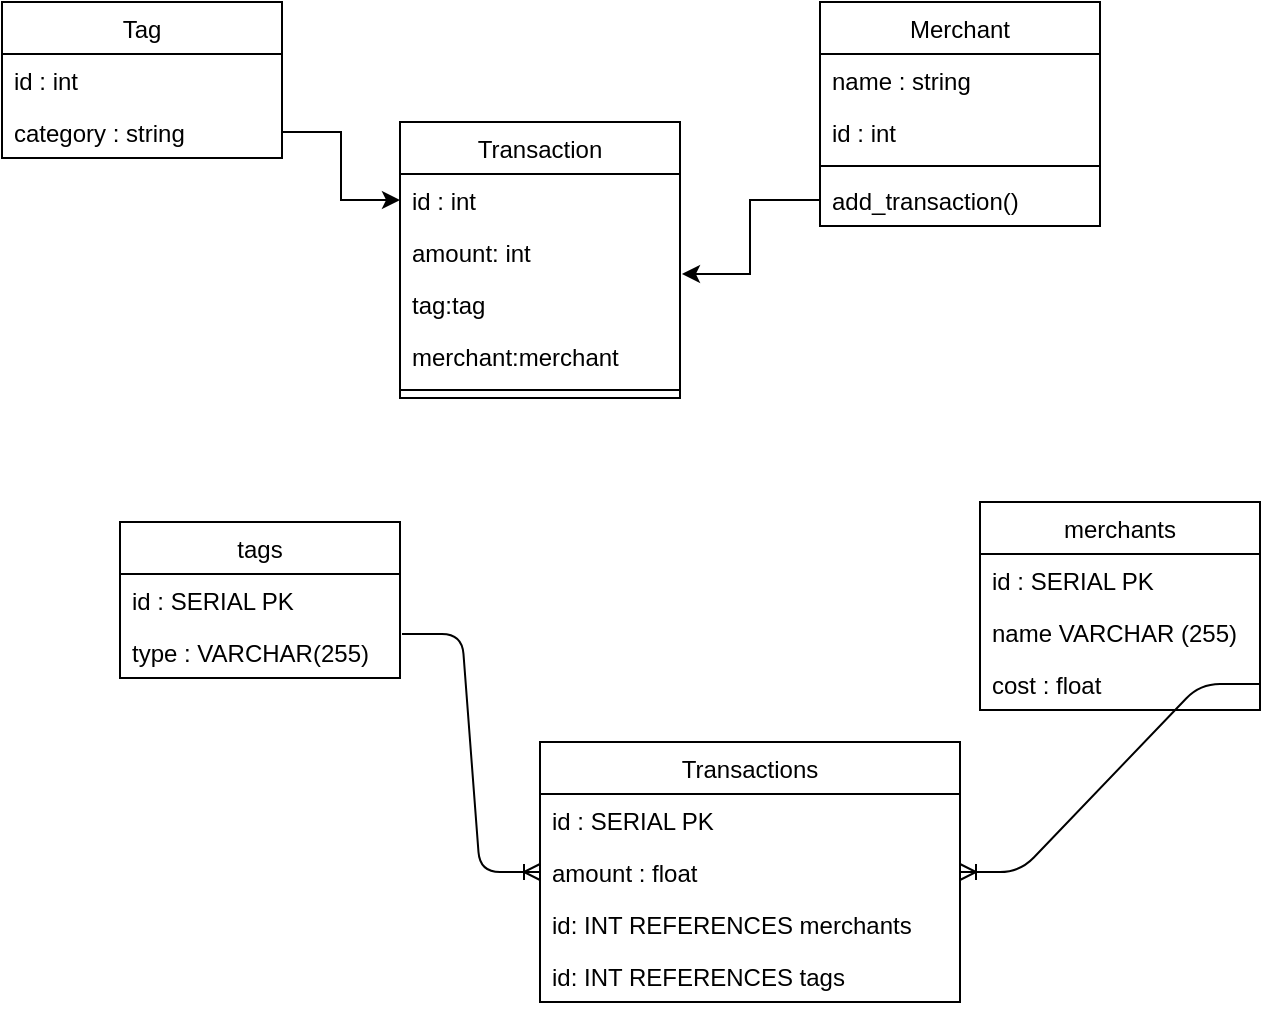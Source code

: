 <mxfile version="13.7.9" type="device"><diagram id="yJKHDSVkAO9KCMNfU3FI" name="Page-1"><mxGraphModel dx="946" dy="626" grid="1" gridSize="10" guides="1" tooltips="1" connect="1" arrows="1" fold="1" page="1" pageScale="1" pageWidth="827" pageHeight="1169" math="0" shadow="0"><root><mxCell id="0"/><mxCell id="1" parent="0"/><mxCell id="50fEvQJiQuR60EGH3F6J-11" value="Tag" style="swimlane;fontStyle=0;childLayout=stackLayout;horizontal=1;startSize=26;fillColor=none;horizontalStack=0;resizeParent=1;resizeParentMax=0;resizeLast=0;collapsible=1;marginBottom=0;" parent="1" vertex="1"><mxGeometry x="61" y="50" width="140" height="78" as="geometry"/></mxCell><mxCell id="50fEvQJiQuR60EGH3F6J-13" value="id : int" style="text;strokeColor=none;fillColor=none;align=left;verticalAlign=top;spacingLeft=4;spacingRight=4;overflow=hidden;rotatable=0;points=[[0,0.5],[1,0.5]];portConstraint=eastwest;" parent="50fEvQJiQuR60EGH3F6J-11" vertex="1"><mxGeometry y="26" width="140" height="26" as="geometry"/></mxCell><mxCell id="50fEvQJiQuR60EGH3F6J-14" value="category : string" style="text;strokeColor=none;fillColor=none;align=left;verticalAlign=top;spacingLeft=4;spacingRight=4;overflow=hidden;rotatable=0;points=[[0,0.5],[1,0.5]];portConstraint=eastwest;" parent="50fEvQJiQuR60EGH3F6J-11" vertex="1"><mxGeometry y="52" width="140" height="26" as="geometry"/></mxCell><mxCell id="50fEvQJiQuR60EGH3F6J-5" value="Merchant" style="swimlane;fontStyle=0;childLayout=stackLayout;horizontal=1;startSize=26;fillColor=none;horizontalStack=0;resizeParent=1;resizeParentMax=0;resizeLast=0;collapsible=1;marginBottom=0;" parent="1" vertex="1"><mxGeometry x="470" y="50" width="140" height="112" as="geometry"/></mxCell><mxCell id="50fEvQJiQuR60EGH3F6J-6" value="name : string" style="text;strokeColor=none;fillColor=none;align=left;verticalAlign=top;spacingLeft=4;spacingRight=4;overflow=hidden;rotatable=0;points=[[0,0.5],[1,0.5]];portConstraint=eastwest;" parent="50fEvQJiQuR60EGH3F6J-5" vertex="1"><mxGeometry y="26" width="140" height="26" as="geometry"/></mxCell><mxCell id="50fEvQJiQuR60EGH3F6J-7" value="id : int" style="text;strokeColor=none;fillColor=none;align=left;verticalAlign=top;spacingLeft=4;spacingRight=4;overflow=hidden;rotatable=0;points=[[0,0.5],[1,0.5]];portConstraint=eastwest;" parent="50fEvQJiQuR60EGH3F6J-5" vertex="1"><mxGeometry y="52" width="140" height="26" as="geometry"/></mxCell><mxCell id="FaIZGXl4l22epnr9Snt7-29" value="" style="line;strokeWidth=1;fillColor=none;align=left;verticalAlign=middle;spacingTop=-1;spacingLeft=3;spacingRight=3;rotatable=0;labelPosition=right;points=[];portConstraint=eastwest;" parent="50fEvQJiQuR60EGH3F6J-5" vertex="1"><mxGeometry y="78" width="140" height="8" as="geometry"/></mxCell><mxCell id="FaIZGXl4l22epnr9Snt7-28" value="add_transaction()" style="text;strokeColor=none;fillColor=none;align=left;verticalAlign=top;spacingLeft=4;spacingRight=4;overflow=hidden;rotatable=0;points=[[0,0.5],[1,0.5]];portConstraint=eastwest;" parent="50fEvQJiQuR60EGH3F6J-5" vertex="1"><mxGeometry y="86" width="140" height="26" as="geometry"/></mxCell><mxCell id="9yGDzq7kWgj9BAp2nO-S-3" style="edgeStyle=orthogonalEdgeStyle;rounded=0;orthogonalLoop=1;jettySize=auto;html=1;entryX=0;entryY=0.5;entryDx=0;entryDy=0;" edge="1" parent="1" source="50fEvQJiQuR60EGH3F6J-14" target="FaIZGXl4l22epnr9Snt7-8"><mxGeometry relative="1" as="geometry"/></mxCell><mxCell id="9yGDzq7kWgj9BAp2nO-S-4" style="edgeStyle=orthogonalEdgeStyle;rounded=0;orthogonalLoop=1;jettySize=auto;html=1;exitX=0;exitY=0.5;exitDx=0;exitDy=0;entryX=1.007;entryY=-0.077;entryDx=0;entryDy=0;entryPerimeter=0;" edge="1" parent="1" source="FaIZGXl4l22epnr9Snt7-28" target="FaIZGXl4l22epnr9Snt7-9"><mxGeometry relative="1" as="geometry"/></mxCell><mxCell id="FaIZGXl4l22epnr9Snt7-7" value="Transaction" style="swimlane;fontStyle=0;childLayout=stackLayout;horizontal=1;startSize=26;fillColor=none;horizontalStack=0;resizeParent=1;resizeParentMax=0;resizeLast=0;collapsible=1;marginBottom=0;" parent="1" vertex="1"><mxGeometry x="260" y="110" width="140" height="138" as="geometry"/></mxCell><mxCell id="FaIZGXl4l22epnr9Snt7-8" value="id : int" style="text;strokeColor=none;fillColor=none;align=left;verticalAlign=top;spacingLeft=4;spacingRight=4;overflow=hidden;rotatable=0;points=[[0,0.5],[1,0.5]];portConstraint=eastwest;" parent="FaIZGXl4l22epnr9Snt7-7" vertex="1"><mxGeometry y="26" width="140" height="26" as="geometry"/></mxCell><mxCell id="9yGDzq7kWgj9BAp2nO-S-9" value="amount: int" style="text;strokeColor=none;fillColor=none;align=left;verticalAlign=top;spacingLeft=4;spacingRight=4;overflow=hidden;rotatable=0;points=[[0,0.5],[1,0.5]];portConstraint=eastwest;" vertex="1" parent="FaIZGXl4l22epnr9Snt7-7"><mxGeometry y="52" width="140" height="26" as="geometry"/></mxCell><mxCell id="FaIZGXl4l22epnr9Snt7-9" value="tag:tag" style="text;strokeColor=none;fillColor=none;align=left;verticalAlign=top;spacingLeft=4;spacingRight=4;overflow=hidden;rotatable=0;points=[[0,0.5],[1,0.5]];portConstraint=eastwest;" parent="FaIZGXl4l22epnr9Snt7-7" vertex="1"><mxGeometry y="78" width="140" height="26" as="geometry"/></mxCell><mxCell id="9yGDzq7kWgj9BAp2nO-S-10" value="merchant:merchant" style="text;strokeColor=none;fillColor=none;align=left;verticalAlign=top;spacingLeft=4;spacingRight=4;overflow=hidden;rotatable=0;points=[[0,0.5],[1,0.5]];portConstraint=eastwest;" vertex="1" parent="FaIZGXl4l22epnr9Snt7-7"><mxGeometry y="104" width="140" height="26" as="geometry"/></mxCell><mxCell id="FaIZGXl4l22epnr9Snt7-26" value="" style="line;strokeWidth=1;fillColor=none;align=left;verticalAlign=middle;spacingTop=-1;spacingLeft=3;spacingRight=3;rotatable=0;labelPosition=right;points=[];portConstraint=eastwest;" parent="FaIZGXl4l22epnr9Snt7-7" vertex="1"><mxGeometry y="130" width="140" height="8" as="geometry"/></mxCell><mxCell id="9yGDzq7kWgj9BAp2nO-S-7" value="" style="edgeStyle=entityRelationEdgeStyle;fontSize=12;html=1;endArrow=ERoneToMany;exitX=1;exitY=0.5;exitDx=0;exitDy=0;" edge="1" parent="1" source="50fEvQJiQuR60EGH3F6J-37" target="FaIZGXl4l22epnr9Snt7-3"><mxGeometry width="100" height="100" relative="1" as="geometry"><mxPoint x="500" y="480" as="sourcePoint"/><mxPoint x="600" y="380" as="targetPoint"/></mxGeometry></mxCell><mxCell id="50fEvQJiQuR60EGH3F6J-29" value="merchants" style="swimlane;fontStyle=0;childLayout=stackLayout;horizontal=1;startSize=26;fillColor=none;horizontalStack=0;resizeParent=1;resizeParentMax=0;resizeLast=0;collapsible=1;marginBottom=0;" parent="1" vertex="1"><mxGeometry x="550" y="300" width="140" height="104" as="geometry"/></mxCell><mxCell id="50fEvQJiQuR60EGH3F6J-30" value="id : SERIAL PK" style="text;strokeColor=none;fillColor=none;align=left;verticalAlign=top;spacingLeft=4;spacingRight=4;overflow=hidden;rotatable=0;points=[[0,0.5],[1,0.5]];portConstraint=eastwest;" parent="50fEvQJiQuR60EGH3F6J-29" vertex="1"><mxGeometry y="26" width="140" height="26" as="geometry"/></mxCell><mxCell id="50fEvQJiQuR60EGH3F6J-32" value="name VARCHAR (255)" style="text;strokeColor=none;fillColor=none;align=left;verticalAlign=top;spacingLeft=4;spacingRight=4;overflow=hidden;rotatable=0;points=[[0,0.5],[1,0.5]];portConstraint=eastwest;" parent="50fEvQJiQuR60EGH3F6J-29" vertex="1"><mxGeometry y="52" width="140" height="26" as="geometry"/></mxCell><mxCell id="50fEvQJiQuR60EGH3F6J-37" value="cost : float" style="text;strokeColor=none;fillColor=none;align=left;verticalAlign=top;spacingLeft=4;spacingRight=4;overflow=hidden;rotatable=0;points=[[0,0.5],[1,0.5]];portConstraint=eastwest;" parent="50fEvQJiQuR60EGH3F6J-29" vertex="1"><mxGeometry y="78" width="140" height="26" as="geometry"/></mxCell><mxCell id="FaIZGXl4l22epnr9Snt7-1" value="Transactions" style="swimlane;fontStyle=0;childLayout=stackLayout;horizontal=1;startSize=26;fillColor=none;horizontalStack=0;resizeParent=1;resizeParentMax=0;resizeLast=0;collapsible=1;marginBottom=0;" parent="1" vertex="1"><mxGeometry x="330" y="420" width="210" height="130" as="geometry"/></mxCell><mxCell id="FaIZGXl4l22epnr9Snt7-2" value="id : SERIAL PK" style="text;strokeColor=none;fillColor=none;align=left;verticalAlign=top;spacingLeft=4;spacingRight=4;overflow=hidden;rotatable=0;points=[[0,0.5],[1,0.5]];portConstraint=eastwest;" parent="FaIZGXl4l22epnr9Snt7-1" vertex="1"><mxGeometry y="26" width="210" height="26" as="geometry"/></mxCell><mxCell id="FaIZGXl4l22epnr9Snt7-3" value="amount : float" style="text;strokeColor=none;fillColor=none;align=left;verticalAlign=top;spacingLeft=4;spacingRight=4;overflow=hidden;rotatable=0;points=[[0,0.5],[1,0.5]];portConstraint=eastwest;" parent="FaIZGXl4l22epnr9Snt7-1" vertex="1"><mxGeometry y="52" width="210" height="26" as="geometry"/></mxCell><mxCell id="9yGDzq7kWgj9BAp2nO-S-6" value="id: INT REFERENCES merchants" style="text;strokeColor=none;fillColor=none;align=left;verticalAlign=top;spacingLeft=4;spacingRight=4;overflow=hidden;rotatable=0;points=[[0,0.5],[1,0.5]];portConstraint=eastwest;" vertex="1" parent="FaIZGXl4l22epnr9Snt7-1"><mxGeometry y="78" width="210" height="26" as="geometry"/></mxCell><mxCell id="9yGDzq7kWgj9BAp2nO-S-5" value="id: INT REFERENCES tags" style="text;strokeColor=none;fillColor=none;align=left;verticalAlign=top;spacingLeft=4;spacingRight=4;overflow=hidden;rotatable=0;points=[[0,0.5],[1,0.5]];portConstraint=eastwest;" vertex="1" parent="FaIZGXl4l22epnr9Snt7-1"><mxGeometry y="104" width="210" height="26" as="geometry"/></mxCell><mxCell id="9yGDzq7kWgj9BAp2nO-S-8" value="" style="edgeStyle=entityRelationEdgeStyle;fontSize=12;html=1;endArrow=ERoneToMany;exitX=1.007;exitY=0.154;exitDx=0;exitDy=0;exitPerimeter=0;entryX=0;entryY=0.5;entryDx=0;entryDy=0;" edge="1" parent="1" source="50fEvQJiQuR60EGH3F6J-28" target="FaIZGXl4l22epnr9Snt7-3"><mxGeometry width="100" height="100" relative="1" as="geometry"><mxPoint x="149" y="550" as="sourcePoint"/><mxPoint x="249" y="450" as="targetPoint"/></mxGeometry></mxCell><mxCell id="50fEvQJiQuR60EGH3F6J-25" value="tags" style="swimlane;fontStyle=0;childLayout=stackLayout;horizontal=1;startSize=26;fillColor=none;horizontalStack=0;resizeParent=1;resizeParentMax=0;resizeLast=0;collapsible=1;marginBottom=0;" parent="1" vertex="1"><mxGeometry x="120" y="310" width="140" height="78" as="geometry"/></mxCell><mxCell id="50fEvQJiQuR60EGH3F6J-26" value="id : SERIAL PK" style="text;strokeColor=none;fillColor=none;align=left;verticalAlign=top;spacingLeft=4;spacingRight=4;overflow=hidden;rotatable=0;points=[[0,0.5],[1,0.5]];portConstraint=eastwest;" parent="50fEvQJiQuR60EGH3F6J-25" vertex="1"><mxGeometry y="26" width="140" height="26" as="geometry"/></mxCell><mxCell id="50fEvQJiQuR60EGH3F6J-28" value="type : VARCHAR(255)" style="text;strokeColor=none;fillColor=none;align=left;verticalAlign=top;spacingLeft=4;spacingRight=4;overflow=hidden;rotatable=0;points=[[0,0.5],[1,0.5]];portConstraint=eastwest;" parent="50fEvQJiQuR60EGH3F6J-25" vertex="1"><mxGeometry y="52" width="140" height="26" as="geometry"/></mxCell></root></mxGraphModel></diagram></mxfile>